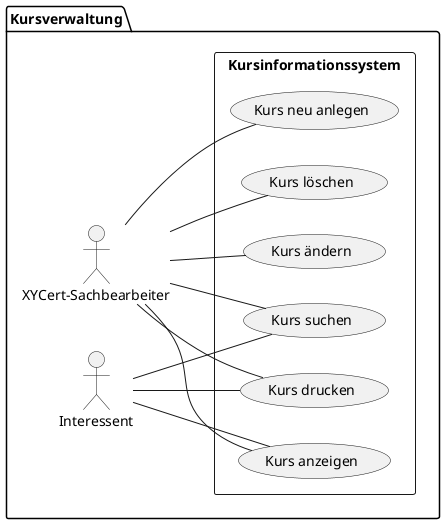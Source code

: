 @startuml
left to right direction
package "Kursverwaltung" {

    actor "XYCert-Sachbearbeiter" as SB
    actor "Interessent" as INT

    rectangle "Kursinformationssystem" {
        (Kurs neu anlegen) as neu
        (Kurs löschen) as loeschen
        (Kurs ändern) as aendern
        (Kurs anzeigen) as anzeigen
        (Kurs suchen) as suchen
        (Kurs drucken) as drucken
    }

    ' Sachbearbeiter können alle Funktionen nutzen
    SB -- neu
    SB -- loeschen
    SB -- aendern
    SB -- anzeigen
    SB -- suchen
    SB -- drucken

    ' Interessenten können nur bestimmte Funktionen nutzen
    INT -- anzeigen
    INT -- suchen
    INT -- drucken


}

@enduml

